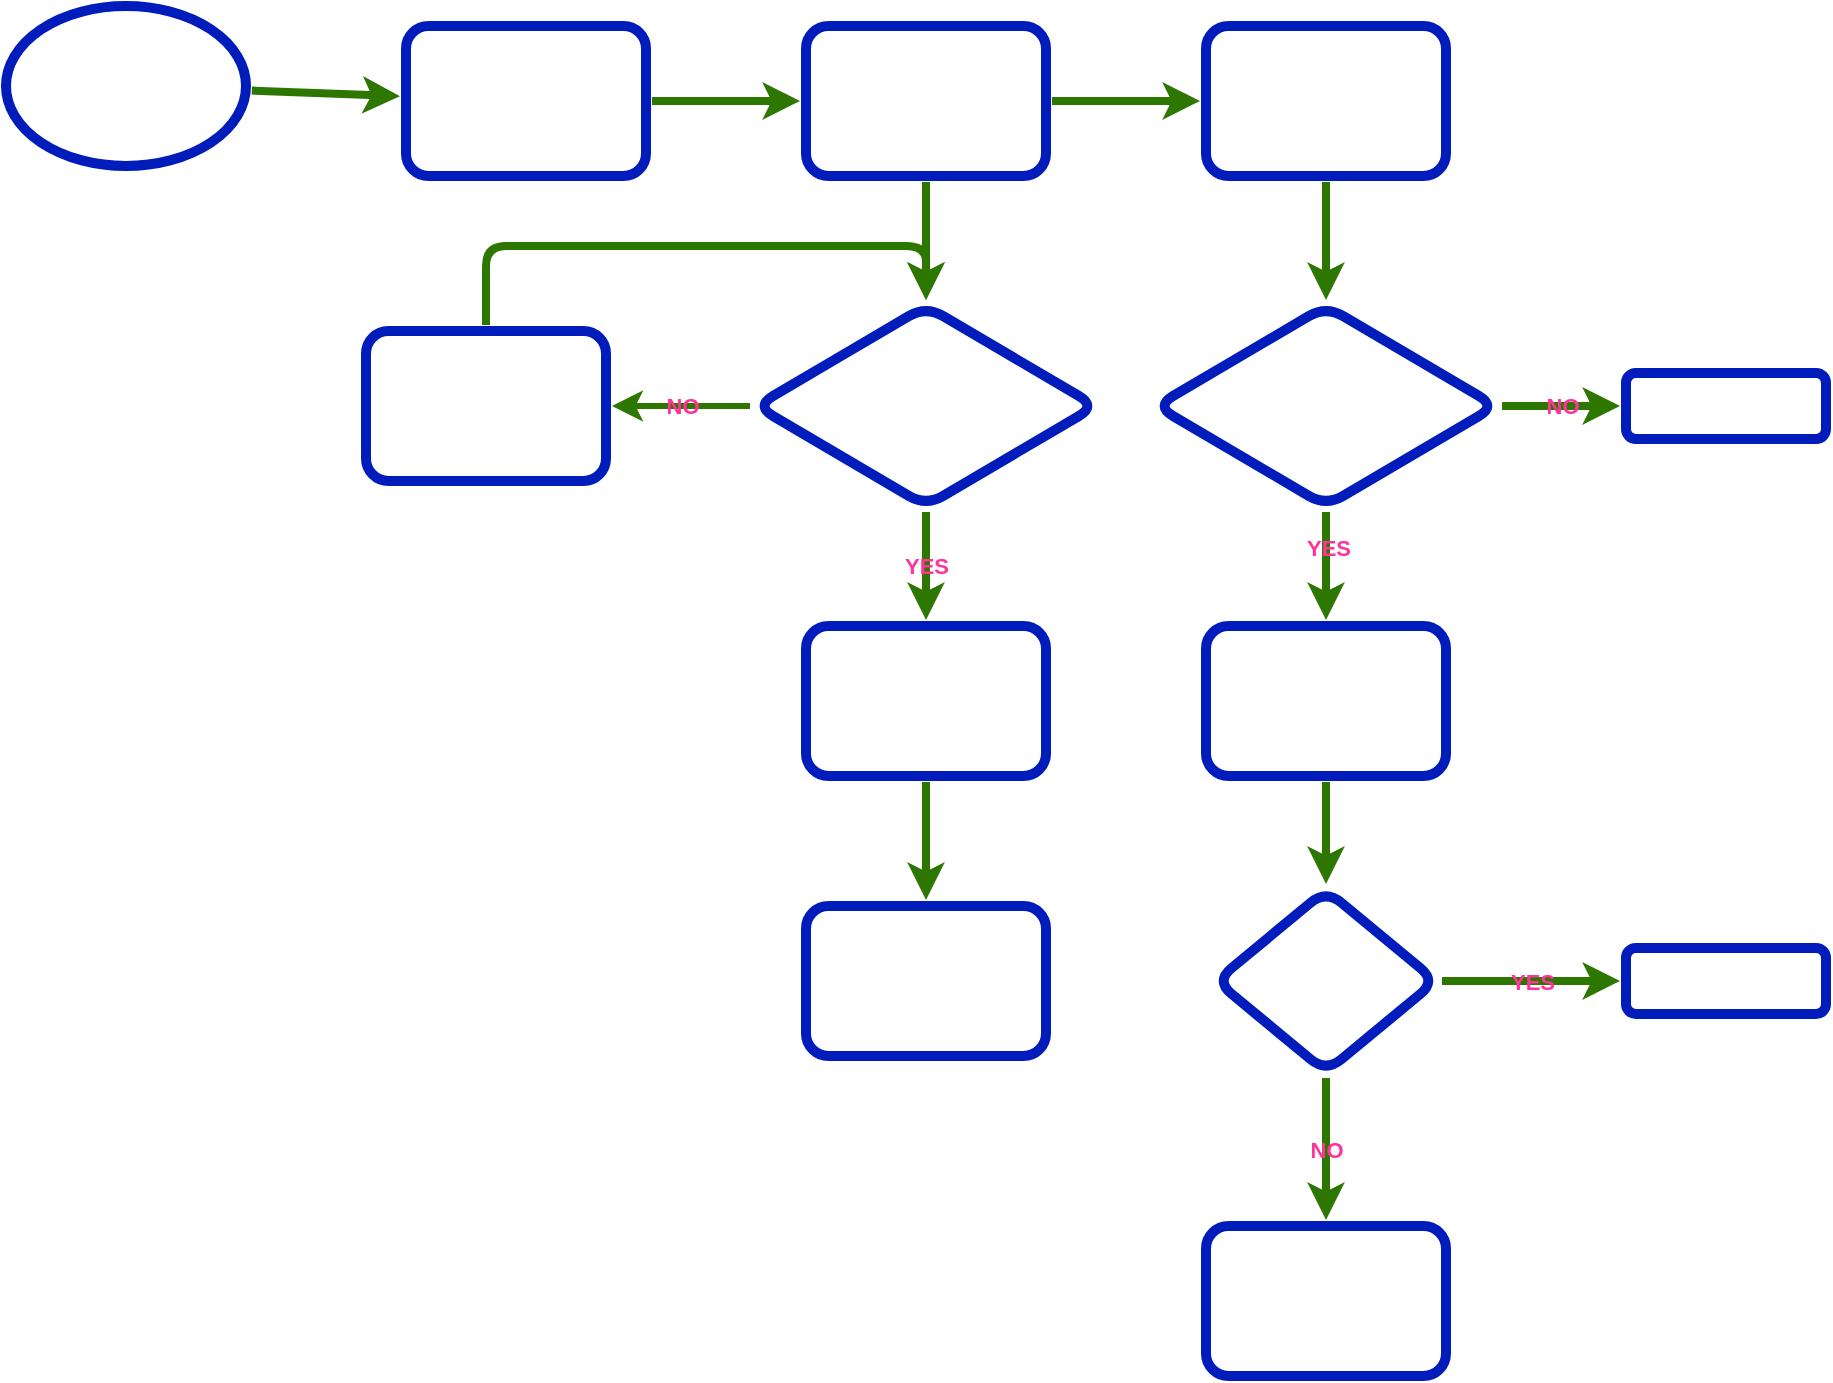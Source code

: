 <mxfile>
    <diagram id="tZVhP_K-OMIBIamXBNUt" name="Page-1">
        <mxGraphModel dx="1168" dy="771" grid="1" gridSize="10" guides="1" tooltips="1" connect="1" arrows="1" fold="1" page="1" pageScale="1" pageWidth="827" pageHeight="1169" math="0" shadow="0">
            <root>
                <mxCell id="0"/>
                <mxCell id="1" parent="0"/>
                <mxCell id="6" style="edgeStyle=none;html=1;fillColor=#60a917;strokeColor=#2D7600;strokeWidth=4;fontStyle=1" edge="1" parent="1" source="3" target="4">
                    <mxGeometry relative="1" as="geometry"/>
                </mxCell>
                <mxCell id="3" value="main()" style="ellipse;whiteSpace=wrap;html=1;fillColor=none;fontColor=#ffffff;strokeColor=#001DBC;gradientColor=#ffffff;strokeWidth=5;perimeterSpacing=3;fontStyle=1" vertex="1" parent="1">
                    <mxGeometry x="40" y="80" width="120" height="80" as="geometry"/>
                </mxCell>
                <mxCell id="8" value="" style="edgeStyle=none;html=1;fillColor=#60a917;strokeColor=#2D7600;strokeWidth=4;fontStyle=1" edge="1" parent="1" source="4" target="7">
                    <mxGeometry relative="1" as="geometry"/>
                </mxCell>
                <mxCell id="4" value="Initialize &lt;br&gt;action_user node" style="rounded=1;whiteSpace=wrap;html=1;fillColor=none;fontColor=#ffffff;strokeColor=#001DBC;gradientColor=#ffffff;strokeWidth=5;perimeterSpacing=3;fontStyle=1" vertex="1" parent="1">
                    <mxGeometry x="240" y="90" width="120" height="75" as="geometry"/>
                </mxCell>
                <mxCell id="12" value="" style="edgeStyle=none;html=1;fillColor=#60a917;strokeColor=#2D7600;strokeWidth=4;fontStyle=1" edge="1" parent="1" source="7" target="11">
                    <mxGeometry relative="1" as="geometry"/>
                </mxCell>
                <mxCell id="32" value="" style="edgeStyle=none;html=1;fillColor=#60a917;strokeColor=#2D7600;strokeWidth=4;fontStyle=1" edge="1" parent="1" source="7" target="31">
                    <mxGeometry relative="1" as="geometry"/>
                </mxCell>
                <mxCell id="7" value="Subscribe to Odometry messages (position x,y , velocity x,y)" style="whiteSpace=wrap;html=1;rounded=1;fillColor=none;fontColor=#ffffff;strokeColor=#001DBC;gradientColor=#ffffff;strokeWidth=5;perimeterSpacing=3;fontStyle=1" vertex="1" parent="1">
                    <mxGeometry x="440" y="90" width="120" height="75" as="geometry"/>
                </mxCell>
                <mxCell id="14" value="" style="edgeStyle=none;html=1;fillColor=#60a917;strokeColor=#2D7600;strokeWidth=4;fontStyle=1" edge="1" parent="1" source="11" target="13">
                    <mxGeometry relative="1" as="geometry"/>
                </mxCell>
                <mxCell id="11" value="Call the function action_client" style="whiteSpace=wrap;html=1;rounded=1;fillColor=none;fontColor=#ffffff;strokeColor=#001DBC;gradientColor=#ffffff;strokeWidth=5;perimeterSpacing=3;fontStyle=1" vertex="1" parent="1">
                    <mxGeometry x="640" y="90" width="120" height="75" as="geometry"/>
                </mxCell>
                <mxCell id="16" value="" style="edgeStyle=none;html=1;fillColor=#60a917;strokeColor=#2D7600;strokeWidth=4;fontStyle=1" edge="1" parent="1" source="13" target="15">
                    <mxGeometry relative="1" as="geometry"/>
                </mxCell>
                <mxCell id="39" value="YES" style="edgeLabel;html=1;align=center;verticalAlign=middle;resizable=0;points=[];fontStyle=1;fontColor=#FF3399;labelBackgroundColor=none;" vertex="1" connectable="0" parent="16">
                    <mxGeometry x="-0.356" y="1" relative="1" as="geometry">
                        <mxPoint as="offset"/>
                    </mxGeometry>
                </mxCell>
                <mxCell id="28" value="NO" style="edgeStyle=none;html=1;fillColor=#60a917;strokeColor=#2D7600;strokeWidth=4;fontStyle=1;fontColor=#FF3399;labelBackgroundColor=none;" edge="1" parent="1" source="13" target="27">
                    <mxGeometry relative="1" as="geometry"/>
                </mxCell>
                <mxCell id="13" value="While program &lt;br&gt;is&lt;br&gt;running" style="rhombus;whiteSpace=wrap;html=1;rounded=1;fillColor=none;fontColor=#ffffff;strokeColor=#001DBC;gradientColor=#ffffff;strokeWidth=5;perimeterSpacing=3;fontStyle=1" vertex="1" parent="1">
                    <mxGeometry x="615" y="230" width="170" height="100" as="geometry"/>
                </mxCell>
                <mxCell id="18" value="" style="edgeStyle=none;html=1;fillColor=#60a917;strokeColor=#2D7600;strokeWidth=4;fontStyle=1" edge="1" parent="1" source="15" target="17">
                    <mxGeometry relative="1" as="geometry"/>
                </mxCell>
                <mxCell id="15" value="User input" style="whiteSpace=wrap;html=1;rounded=1;fillColor=none;fontColor=#ffffff;strokeColor=#001DBC;gradientColor=#ffffff;strokeWidth=5;perimeterSpacing=3;fontStyle=1" vertex="1" parent="1">
                    <mxGeometry x="640" y="390" width="120" height="75" as="geometry"/>
                </mxCell>
                <mxCell id="24" value="NO" style="edgeStyle=none;html=1;fillColor=#60a917;strokeColor=#2D7600;strokeWidth=4;fontStyle=1;fontColor=#FF3399;labelBackgroundColor=none;" edge="1" parent="1" source="17" target="23">
                    <mxGeometry relative="1" as="geometry"/>
                </mxCell>
                <mxCell id="30" value="YES" style="edgeStyle=none;html=1;fillColor=#60a917;strokeColor=#2D7600;strokeWidth=4;fontStyle=1;fontColor=#FF3399;labelBackgroundColor=none;" edge="1" parent="1" source="17" target="29">
                    <mxGeometry relative="1" as="geometry"/>
                </mxCell>
                <mxCell id="17" value="If user enter&lt;br&gt;'c'" style="rhombus;whiteSpace=wrap;html=1;rounded=1;fillColor=none;fontColor=#ffffff;strokeColor=#001DBC;gradientColor=#ffffff;strokeWidth=5;perimeterSpacing=3;fontStyle=1" vertex="1" parent="1">
                    <mxGeometry x="645" y="522" width="110" height="91" as="geometry"/>
                </mxCell>
                <mxCell id="23" value="Send goal cordinates (x,y)" style="whiteSpace=wrap;html=1;rounded=1;fillColor=none;fontColor=#ffffff;strokeColor=#001DBC;gradientColor=#ffffff;strokeWidth=5;perimeterSpacing=3;fontStyle=1" vertex="1" parent="1">
                    <mxGeometry x="640" y="690" width="120" height="75" as="geometry"/>
                </mxCell>
                <mxCell id="27" value="End node" style="whiteSpace=wrap;html=1;rounded=1;fillColor=none;fontColor=#ffffff;strokeColor=#001DBC;gradientColor=#ffffff;strokeWidth=5;perimeterSpacing=3;fontStyle=1" vertex="1" parent="1">
                    <mxGeometry x="850" y="263.5" width="100" height="33" as="geometry"/>
                </mxCell>
                <mxCell id="29" value="Cancel goal" style="whiteSpace=wrap;html=1;rounded=1;fillColor=none;fontColor=#ffffff;strokeColor=#001DBC;gradientColor=#ffffff;strokeWidth=5;perimeterSpacing=3;fontStyle=1" vertex="1" parent="1">
                    <mxGeometry x="850" y="551" width="100" height="33" as="geometry"/>
                </mxCell>
                <mxCell id="34" value="YES" style="edgeStyle=none;html=1;fillColor=#60a917;strokeColor=#2D7600;strokeWidth=4;fontStyle=1;fontColor=#FF3399;labelBackgroundColor=none;" edge="1" parent="1" source="31" target="33">
                    <mxGeometry relative="1" as="geometry"/>
                </mxCell>
                <mxCell id="38" value="NO" style="edgeStyle=none;html=1;fontStyle=1;strokeWidth=3;fillColor=#60a917;strokeColor=#2D7600;fontColor=#FF3399;labelBackgroundColor=none;" edge="1" parent="1" source="31" target="37">
                    <mxGeometry relative="1" as="geometry"/>
                </mxCell>
                <mxCell id="31" value="If data &lt;br&gt;received from Odometry message" style="rhombus;whiteSpace=wrap;html=1;rounded=1;fillColor=none;fontColor=#ffffff;strokeColor=#001DBC;gradientColor=#ffffff;strokeWidth=5;perimeterSpacing=3;fontStyle=1;verticalAlign=middle;" vertex="1" parent="1">
                    <mxGeometry x="415" y="230" width="170" height="100" as="geometry"/>
                </mxCell>
                <mxCell id="36" value="" style="edgeStyle=none;html=1;fillColor=#60a917;strokeColor=#2D7600;strokeWidth=4;fontStyle=1" edge="1" parent="1" source="33" target="35">
                    <mxGeometry relative="1" as="geometry"/>
                </mxCell>
                <mxCell id="33" value="Get position messages (x,y) and linear velocity messages (x,y)" style="whiteSpace=wrap;html=1;rounded=1;fillColor=none;fontColor=#ffffff;strokeColor=#001DBC;gradientColor=#ffffff;strokeWidth=5;perimeterSpacing=3;fontStyle=1" vertex="1" parent="1">
                    <mxGeometry x="440" y="390" width="120" height="75" as="geometry"/>
                </mxCell>
                <mxCell id="35" value="Publis these messages with publisher function" style="rounded=1;whiteSpace=wrap;html=1;fillColor=none;fontColor=#ffffff;strokeColor=#001DBC;gradientColor=#ffffff;strokeWidth=5;perimeterSpacing=3;fontStyle=1" vertex="1" parent="1">
                    <mxGeometry x="440" y="530" width="120" height="75" as="geometry"/>
                </mxCell>
                <mxCell id="41" style="edgeStyle=none;html=1;exitX=0.5;exitY=0;exitDx=0;exitDy=0;entryX=0.5;entryY=0;entryDx=0;entryDy=0;fillColor=#60a917;strokeColor=#2D7600;strokeWidth=4;fontStyle=1" edge="1" parent="1" source="37" target="31">
                    <mxGeometry relative="1" as="geometry">
                        <mxPoint x="340" y="200" as="targetPoint"/>
                        <Array as="points">
                            <mxPoint x="280" y="200"/>
                            <mxPoint x="420" y="200"/>
                            <mxPoint x="460" y="200"/>
                            <mxPoint x="500" y="200"/>
                        </Array>
                    </mxGeometry>
                </mxCell>
                <mxCell id="37" value="Wait for data" style="whiteSpace=wrap;html=1;rounded=1;fillColor=none;fontColor=#ffffff;strokeColor=#001DBC;gradientColor=#ffffff;strokeWidth=5;perimeterSpacing=3;fontStyle=1" vertex="1" parent="1">
                    <mxGeometry x="220" y="242.5" width="120" height="75" as="geometry"/>
                </mxCell>
            </root>
        </mxGraphModel>
    </diagram>
</mxfile>
